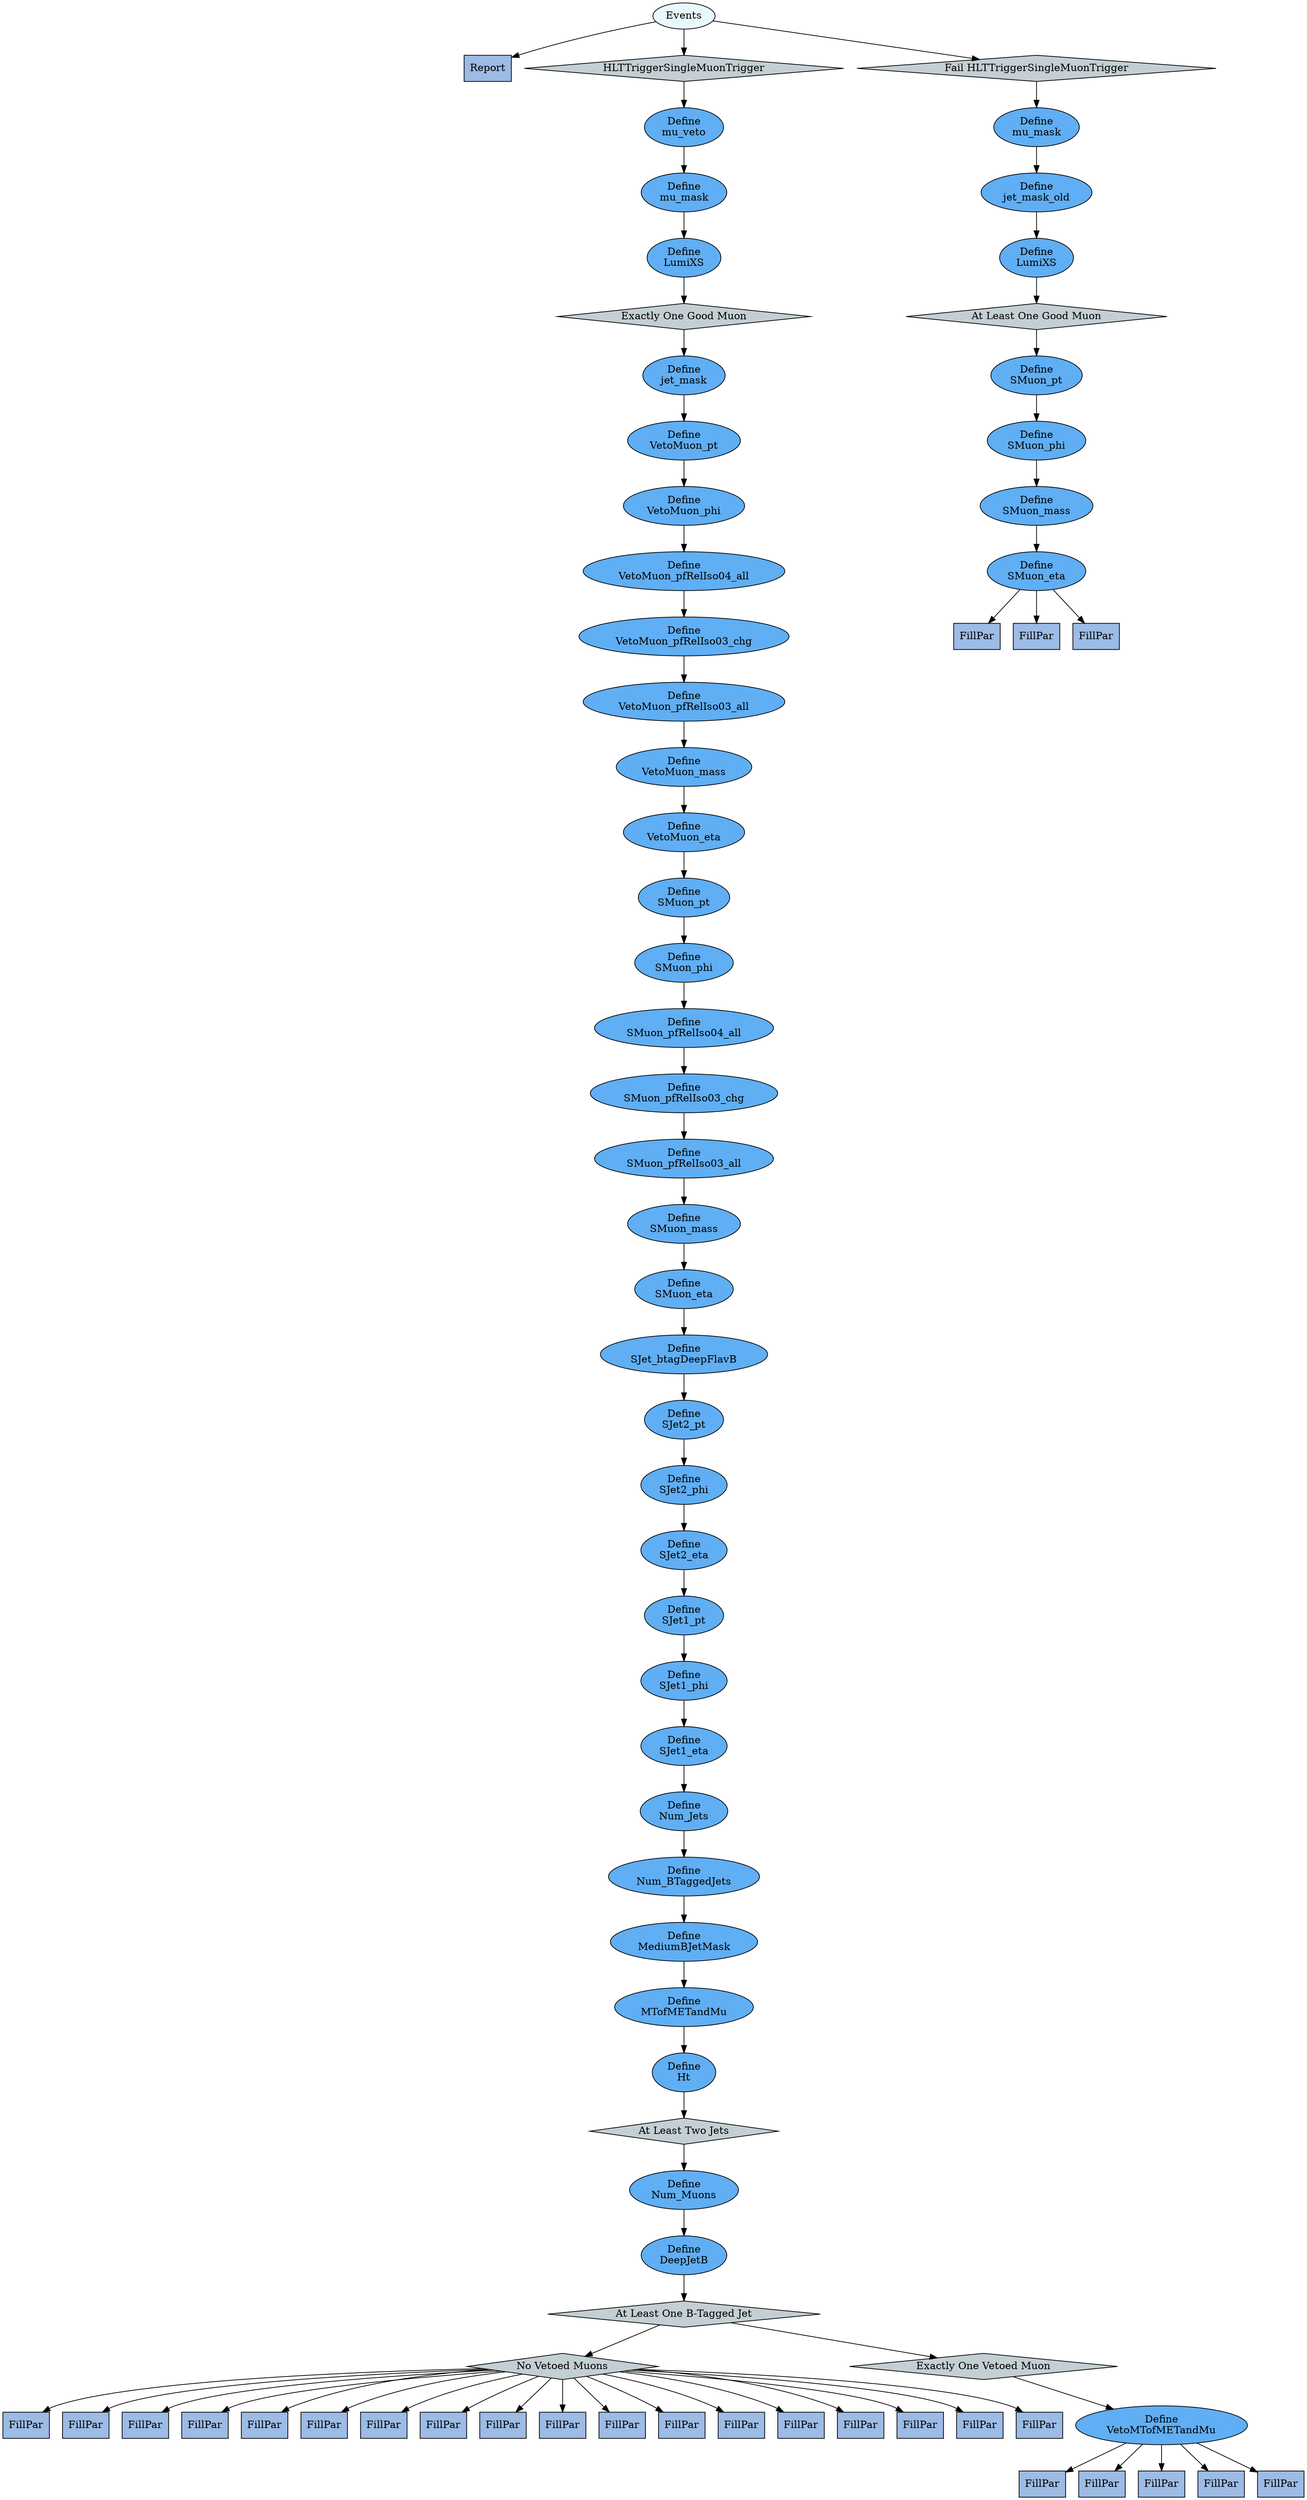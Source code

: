 digraph {
	1 [label="Report", style="filled", fillcolor="#9cbbe5", shape="box"];
	0 [label="Events", style="filled", fillcolor="#e8f8fc", shape="oval"];
	2 [label="FillPar", style="filled", fillcolor="#9cbbe5", shape="box"];
	114 [label="No Vetoed Muons", style="filled", fillcolor="#c4cfd4", shape="diamond"];
	111 [label="At Least One B-Tagged Jet", style="filled", fillcolor="#c4cfd4", shape="diamond"];
	112 [label="Define
DeepJetB", style="filled", fillcolor="#60aef3", shape="oval"];
	113 [label="Define
Num_Muons", style="filled", fillcolor="#60aef3", shape="oval"];
	83 [label="At Least Two Jets", style="filled", fillcolor="#c4cfd4", shape="diamond"];
	84 [label="Define
Ht", style="filled", fillcolor="#60aef3", shape="oval"];
	85 [label="Define
MTofMETandMu", style="filled", fillcolor="#60aef3", shape="oval"];
	86 [label="Define
MediumBJetMask", style="filled", fillcolor="#60aef3", shape="oval"];
	87 [label="Define
Num_BTaggedJets", style="filled", fillcolor="#60aef3", shape="oval"];
	88 [label="Define
Num_Jets", style="filled", fillcolor="#60aef3", shape="oval"];
	89 [label="Define
SJet1_eta", style="filled", fillcolor="#60aef3", shape="oval"];
	90 [label="Define
SJet1_phi", style="filled", fillcolor="#60aef3", shape="oval"];
	91 [label="Define
SJet1_pt", style="filled", fillcolor="#60aef3", shape="oval"];
	92 [label="Define
SJet2_eta", style="filled", fillcolor="#60aef3", shape="oval"];
	93 [label="Define
SJet2_phi", style="filled", fillcolor="#60aef3", shape="oval"];
	94 [label="Define
SJet2_pt", style="filled", fillcolor="#60aef3", shape="oval"];
	95 [label="Define
SJet_btagDeepFlavB", style="filled", fillcolor="#60aef3", shape="oval"];
	96 [label="Define
SMuon_eta", style="filled", fillcolor="#60aef3", shape="oval"];
	97 [label="Define
SMuon_mass", style="filled", fillcolor="#60aef3", shape="oval"];
	98 [label="Define
SMuon_pfRelIso03_all", style="filled", fillcolor="#60aef3", shape="oval"];
	99 [label="Define
SMuon_pfRelIso03_chg", style="filled", fillcolor="#60aef3", shape="oval"];
	100 [label="Define
SMuon_pfRelIso04_all", style="filled", fillcolor="#60aef3", shape="oval"];
	101 [label="Define
SMuon_phi", style="filled", fillcolor="#60aef3", shape="oval"];
	102 [label="Define
SMuon_pt", style="filled", fillcolor="#60aef3", shape="oval"];
	103 [label="Define
VetoMuon_eta", style="filled", fillcolor="#60aef3", shape="oval"];
	104 [label="Define
VetoMuon_mass", style="filled", fillcolor="#60aef3", shape="oval"];
	105 [label="Define
VetoMuon_pfRelIso03_all", style="filled", fillcolor="#60aef3", shape="oval"];
	106 [label="Define
VetoMuon_pfRelIso03_chg", style="filled", fillcolor="#60aef3", shape="oval"];
	107 [label="Define
VetoMuon_pfRelIso04_all", style="filled", fillcolor="#60aef3", shape="oval"];
	108 [label="Define
VetoMuon_phi", style="filled", fillcolor="#60aef3", shape="oval"];
	109 [label="Define
VetoMuon_pt", style="filled", fillcolor="#60aef3", shape="oval"];
	110 [label="Define
jet_mask", style="filled", fillcolor="#60aef3", shape="oval"];
	79 [label="Exactly One Good Muon", style="filled", fillcolor="#c4cfd4", shape="diamond"];
	80 [label="Define
LumiXS", style="filled", fillcolor="#60aef3", shape="oval"];
	81 [label="Define
mu_mask", style="filled", fillcolor="#60aef3", shape="oval"];
	82 [label="Define
mu_veto", style="filled", fillcolor="#60aef3", shape="oval"];
	78 [label="HLTTriggerSingleMuonTrigger", style="filled", fillcolor="#c4cfd4", shape="diamond"];
	0 [label="Events", style="filled", fillcolor="#e8f8fc", shape="oval"];
	3 [label="FillPar", style="filled", fillcolor="#9cbbe5", shape="box"];
	4 [label="FillPar", style="filled", fillcolor="#9cbbe5", shape="box"];
	5 [label="FillPar", style="filled", fillcolor="#9cbbe5", shape="box"];
	6 [label="FillPar", style="filled", fillcolor="#9cbbe5", shape="box"];
	7 [label="FillPar", style="filled", fillcolor="#9cbbe5", shape="box"];
	8 [label="FillPar", style="filled", fillcolor="#9cbbe5", shape="box"];
	9 [label="FillPar", style="filled", fillcolor="#9cbbe5", shape="box"];
	10 [label="FillPar", style="filled", fillcolor="#9cbbe5", shape="box"];
	11 [label="FillPar", style="filled", fillcolor="#9cbbe5", shape="box"];
	12 [label="FillPar", style="filled", fillcolor="#9cbbe5", shape="box"];
	13 [label="FillPar", style="filled", fillcolor="#9cbbe5", shape="box"];
	14 [label="FillPar", style="filled", fillcolor="#9cbbe5", shape="box"];
	15 [label="FillPar", style="filled", fillcolor="#9cbbe5", shape="box"];
	16 [label="FillPar", style="filled", fillcolor="#9cbbe5", shape="box"];
	17 [label="FillPar", style="filled", fillcolor="#9cbbe5", shape="box"];
	18 [label="FillPar", style="filled", fillcolor="#9cbbe5", shape="box"];
	19 [label="FillPar", style="filled", fillcolor="#9cbbe5", shape="box"];
	20 [label="FillPar", style="filled", fillcolor="#9cbbe5", shape="box"];
	134 [label="Define
VetoMTofMETandMu", style="filled", fillcolor="#60aef3", shape="oval"];
	133 [label="Exactly One Vetoed Muon", style="filled", fillcolor="#c4cfd4", shape="diamond"];
	21 [label="FillPar", style="filled", fillcolor="#9cbbe5", shape="box"];
	22 [label="FillPar", style="filled", fillcolor="#9cbbe5", shape="box"];
	23 [label="FillPar", style="filled", fillcolor="#9cbbe5", shape="box"];
	24 [label="FillPar", style="filled", fillcolor="#9cbbe5", shape="box"];
	25 [label="FillPar", style="filled", fillcolor="#9cbbe5", shape="box"];
	145 [label="Define
SMuon_eta", style="filled", fillcolor="#60aef3", shape="oval"];
	146 [label="Define
SMuon_mass", style="filled", fillcolor="#60aef3", shape="oval"];
	147 [label="Define
SMuon_phi", style="filled", fillcolor="#60aef3", shape="oval"];
	148 [label="Define
SMuon_pt", style="filled", fillcolor="#60aef3", shape="oval"];
	141 [label="At Least One Good Muon", style="filled", fillcolor="#c4cfd4", shape="diamond"];
	142 [label="Define
LumiXS", style="filled", fillcolor="#60aef3", shape="oval"];
	143 [label="Define
jet_mask_old", style="filled", fillcolor="#60aef3", shape="oval"];
	144 [label="Define
mu_mask", style="filled", fillcolor="#60aef3", shape="oval"];
	140 [label="Fail HLTTriggerSingleMuonTrigger", style="filled", fillcolor="#c4cfd4", shape="diamond"];
	0 [label="Events", style="filled", fillcolor="#e8f8fc", shape="oval"];
	26 [label="FillPar", style="filled", fillcolor="#9cbbe5", shape="box"];
	27 [label="FillPar", style="filled", fillcolor="#9cbbe5", shape="box"];
	0 -> 1;
	114 -> 2;
	111 -> 114;
	112 -> 111;
	113 -> 112;
	83 -> 113;
	84 -> 83;
	85 -> 84;
	86 -> 85;
	87 -> 86;
	88 -> 87;
	89 -> 88;
	90 -> 89;
	91 -> 90;
	92 -> 91;
	93 -> 92;
	94 -> 93;
	95 -> 94;
	96 -> 95;
	97 -> 96;
	98 -> 97;
	99 -> 98;
	100 -> 99;
	101 -> 100;
	102 -> 101;
	103 -> 102;
	104 -> 103;
	105 -> 104;
	106 -> 105;
	107 -> 106;
	108 -> 107;
	109 -> 108;
	110 -> 109;
	79 -> 110;
	80 -> 79;
	81 -> 80;
	82 -> 81;
	78 -> 82;
	0 -> 78;
	114 -> 3;
	114 -> 4;
	114 -> 5;
	114 -> 6;
	114 -> 7;
	114 -> 8;
	114 -> 9;
	114 -> 10;
	114 -> 11;
	114 -> 12;
	114 -> 13;
	114 -> 14;
	114 -> 15;
	114 -> 16;
	114 -> 17;
	114 -> 18;
	114 -> 19;
	134 -> 20;
	133 -> 134;
	111 -> 133;
	134 -> 21;
	134 -> 22;
	134 -> 23;
	134 -> 24;
	145 -> 25;
	146 -> 145;
	147 -> 146;
	148 -> 147;
	141 -> 148;
	142 -> 141;
	143 -> 142;
	144 -> 143;
	140 -> 144;
	0 -> 140;
	145 -> 26;
	145 -> 27;
}